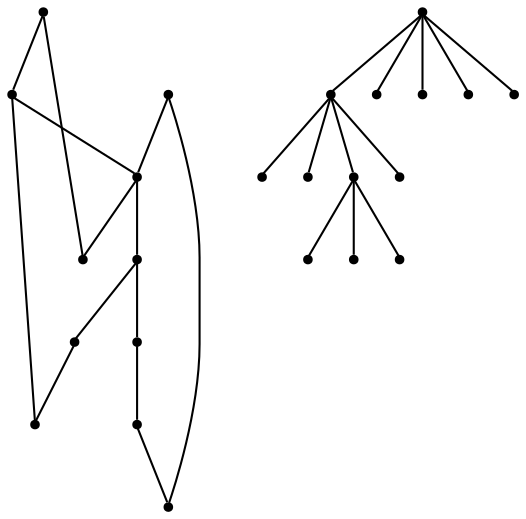 graph {
  node [shape=point,comment="{\"directed\":false,\"doi\":\"10.1007/978-3-030-68766-3_33\",\"figure\":\"5 (1)\"}"]

  v0 [pos="1498.4887558070013,545.2787693233352"]
  v1 [pos="1441.3451832138246,499.8471821548074"]
  v2 [pos="1551.5429890522344,534.3564478541051"]
  v3 [pos="1564.5450399957604,468.3049156623134"]
  v4 [pos="1527.6777789770786,419.49351833862"]
  v5 [pos="1386.0416686635722,314.1748548903064"]
  v6 [pos="1456.4716278100107,327.7123769570036"]
  v7 [pos="1506.5576490997323,354.8663333496273"]
  v8 [pos="1516.8156690543406,497.3675186085468"]
  v9 [pos="1593.7132061648329,494.78789529475307"]
  v10 [pos="1580.2975443583914,428.7282238852488"]
  v11 [pos="1448.1713362652768,548.4624752017373"]
  v12 [pos="1526.7255424220527,567.7653930588779"]
  v13 [pos="1453.8513716761422,412.7270544087079"]
  v14 [pos="1556.039580421324,383.3060635841109"]
  v15 [pos="1375.0899626602975,536.23152013465"]
  v16 [pos="1440.632611405102,295.5545980219023"]
  v17 [pos="1484.2990003977138,317.76297814880456"]
  v18 [pos="1485.7981927275687,584.5387946612682"]
  v19 [pos="1408.7703311550047,523.6838986284313"]
  v20 [pos="1387.166802126319,593.9317062521859"]
  v21 [pos="1415.7952933943893,553.6008650839362"]
  v22 [pos="1445.4385922205006,590.0060598091675"]
  v23 [pos="1349.5484029235809,518.5582262739083"]

  v0 -- v1 [id="-1",pos="1498.4887558070013,545.2787693233352 1480.7982756674269,539.4005215311116 1460.6856968587254,525.6330384375462 1441.3451832138246,499.8471821548074"]
  v23 -- v1 [id="-2",pos="1349.5484029235809,518.5582262739083 1387.4487278281472,514.0273786541849 1417.5694124504341,507.66868987054806 1441.3451832138246,499.8471821548074"]
  v1 -- v4 [id="-3",pos="1441.3451832138246,499.8471821548074 1499.2191824294819,480.2842339476557 1520.5148528151383,451.24749340854237 1527.6777789770786,419.49351833862"]
  v23 -- v5 [id="-4",pos="1349.5484029235809,518.5582262739083 1362.246151494213,458.4034619334528 1374.3189213015016,391.13107887858723 1386.0416686635722,314.1748548903064"]
  v22 -- v21 [id="-5",pos="1445.4385922205006,590.0060598091675 1430.8853402949785,596.2750446430866 1423.0771296601856,591.1785139900882 1418.6634489746532,583.2676141824165 1414.7209514211254,576.19921885278 1413.4889168419113,566.8852767436015 1415.7952933943893,553.6008650839362"]
  v22 -- v0 [id="-6",pos="1445.4385922205006,590.0060598091675 1457.515310183539,584.8979018787369 1474.33979131672,571.7968501575608 1498.4887558070013,545.2787693233352"]
  v1 -- v21 [id="-7",pos="1441.3451832138246,499.8471821548074 1427.5046552724596,521.8529246895171 1419.6334576766149,539.9341810322105 1415.7952933943893,553.6008650839362"]
  v11 -- v20 [id="-8",pos="1448.1713362652768,548.4624752017373 1440.4751664828818,564.5273197496608 1419.8219027682737,579.6878844921846 1387.166802126319,593.9317062521859"]
  v11 -- v19 [id="-9",pos="1448.1713362652768,548.4624752017373 1437.858121564107,540.2154128544244 1424.7852331232657,532.1100237654218 1408.7703311550047,523.6838986284313"]
  v11 -- v18 [id="-10",pos="1448.1713362652768,548.4624752017373 1463.2204891397512,553.021454523019 1475.2432784507291,565.5733046071903 1485.7981927275687,584.5387946612682"]
  v13 -- v17 [id="-11",pos="1453.8513716761422,412.7270544087079 1474.4598691446909,385.44685270853574 1485.1783328318495,353.0253599401635 1484.2990003977138,317.76297814880456"]
  v13 -- v16 [id="-12",pos="1453.8513716761422,412.7270544087079 1435.7661897986814,370.0195378230086 1431.5863959265628,330.80542275998585 1440.632611405102,295.5545980219023"]
  v13 -- v8 [id="-13",pos="1453.8513716761422,412.7270544087079 1462.174586845456,433.28717141271125 1483.6071902073697,461.7830495318842 1516.8156690543406,497.3675186085468"]
  v13 -- v15 [id="-14",pos="1453.8513716761422,412.7270544087079 1416.6839415317174,459.95360138187675 1390.0130514966859,500.9971328010878 1375.0899626602975,536.23152013465"]
  v13 -- v14 [id="-15",pos="1453.8513716761422,412.7270544087079 1489.3623235395362,395.11490801072307 1523.0884756949856,386.2302524133754 1556.039580421324,383.3060635841109"]
  v8 -- v12 [id="-16",pos="1516.8156690543406,497.3675186085468 1524.655294307062,517.7287573250624 1527.5307625553612,541.7781426552476 1526.7255424220527,567.7653930588779"]
  v8 -- v11 [id="-17",pos="1516.8156690543406,497.3675186085468 1490.9291421516125,507.27723873039685 1467.9255233420545,524.5297731879791 1448.1713362652768,548.4624752017373"]
  v8 -- v10 [id="-18",pos="1516.8156690543406,497.3675186085468 1525.701450955028,469.62168847788337 1546.617207657893,446.0974098654389 1580.2975443583914,428.7282238852488"]
  v8 -- v9 [id="-19",pos="1516.8156690543406,497.3675186085468 1536.1613641358267,498.9051630860291 1561.257041887646,498.6426415209779 1593.7132061648329,494.78789529475307"]
  v4 -- v7 [id="-20",pos="1527.6777789770786,419.49351833862 1531.6569377869564,397.70743397532374 1528.7202836202314,374.2597619136676 1506.5576490997323,354.8663333496273"]
  v7 -- v6 [id="-21",pos="1506.5576490997323,354.8663333496273 1495.5604111575797,344.66046731330243 1479.3117589585665,335.64480689881316 1456.4716278100107,327.7123769570036"]
  v6 -- v5 [id="-22",pos="1456.4716278100107,327.7123769570036 1437.8158265246716,322.32679225344157 1414.703002214342,317.46931874708525 1386.0416686635722,314.1748548903064"]
  v4 -- v3 [id="-24",pos="1527.6777789770786,419.49351833862 1547.9043952495058,437.87978022525573 1558.1980674303554,454.0615183417457 1564.5450399957604,468.3049156623134"]
  v3 -- v2 [id="-25",pos="1564.5450399957604,468.3049156623134 1574.4008984680413,497.54909231725276 1566.386019354526,520.4317674298477 1551.5429890522344,534.3564478541051"]
  v2 -- v0 [id="-26",pos="1551.5429890522344,534.3564478541051 1537.7737208066615,545.6797400280257 1519.7708531096528,551.0518216668289 1498.4887558070013,545.2787693233352"]
}
